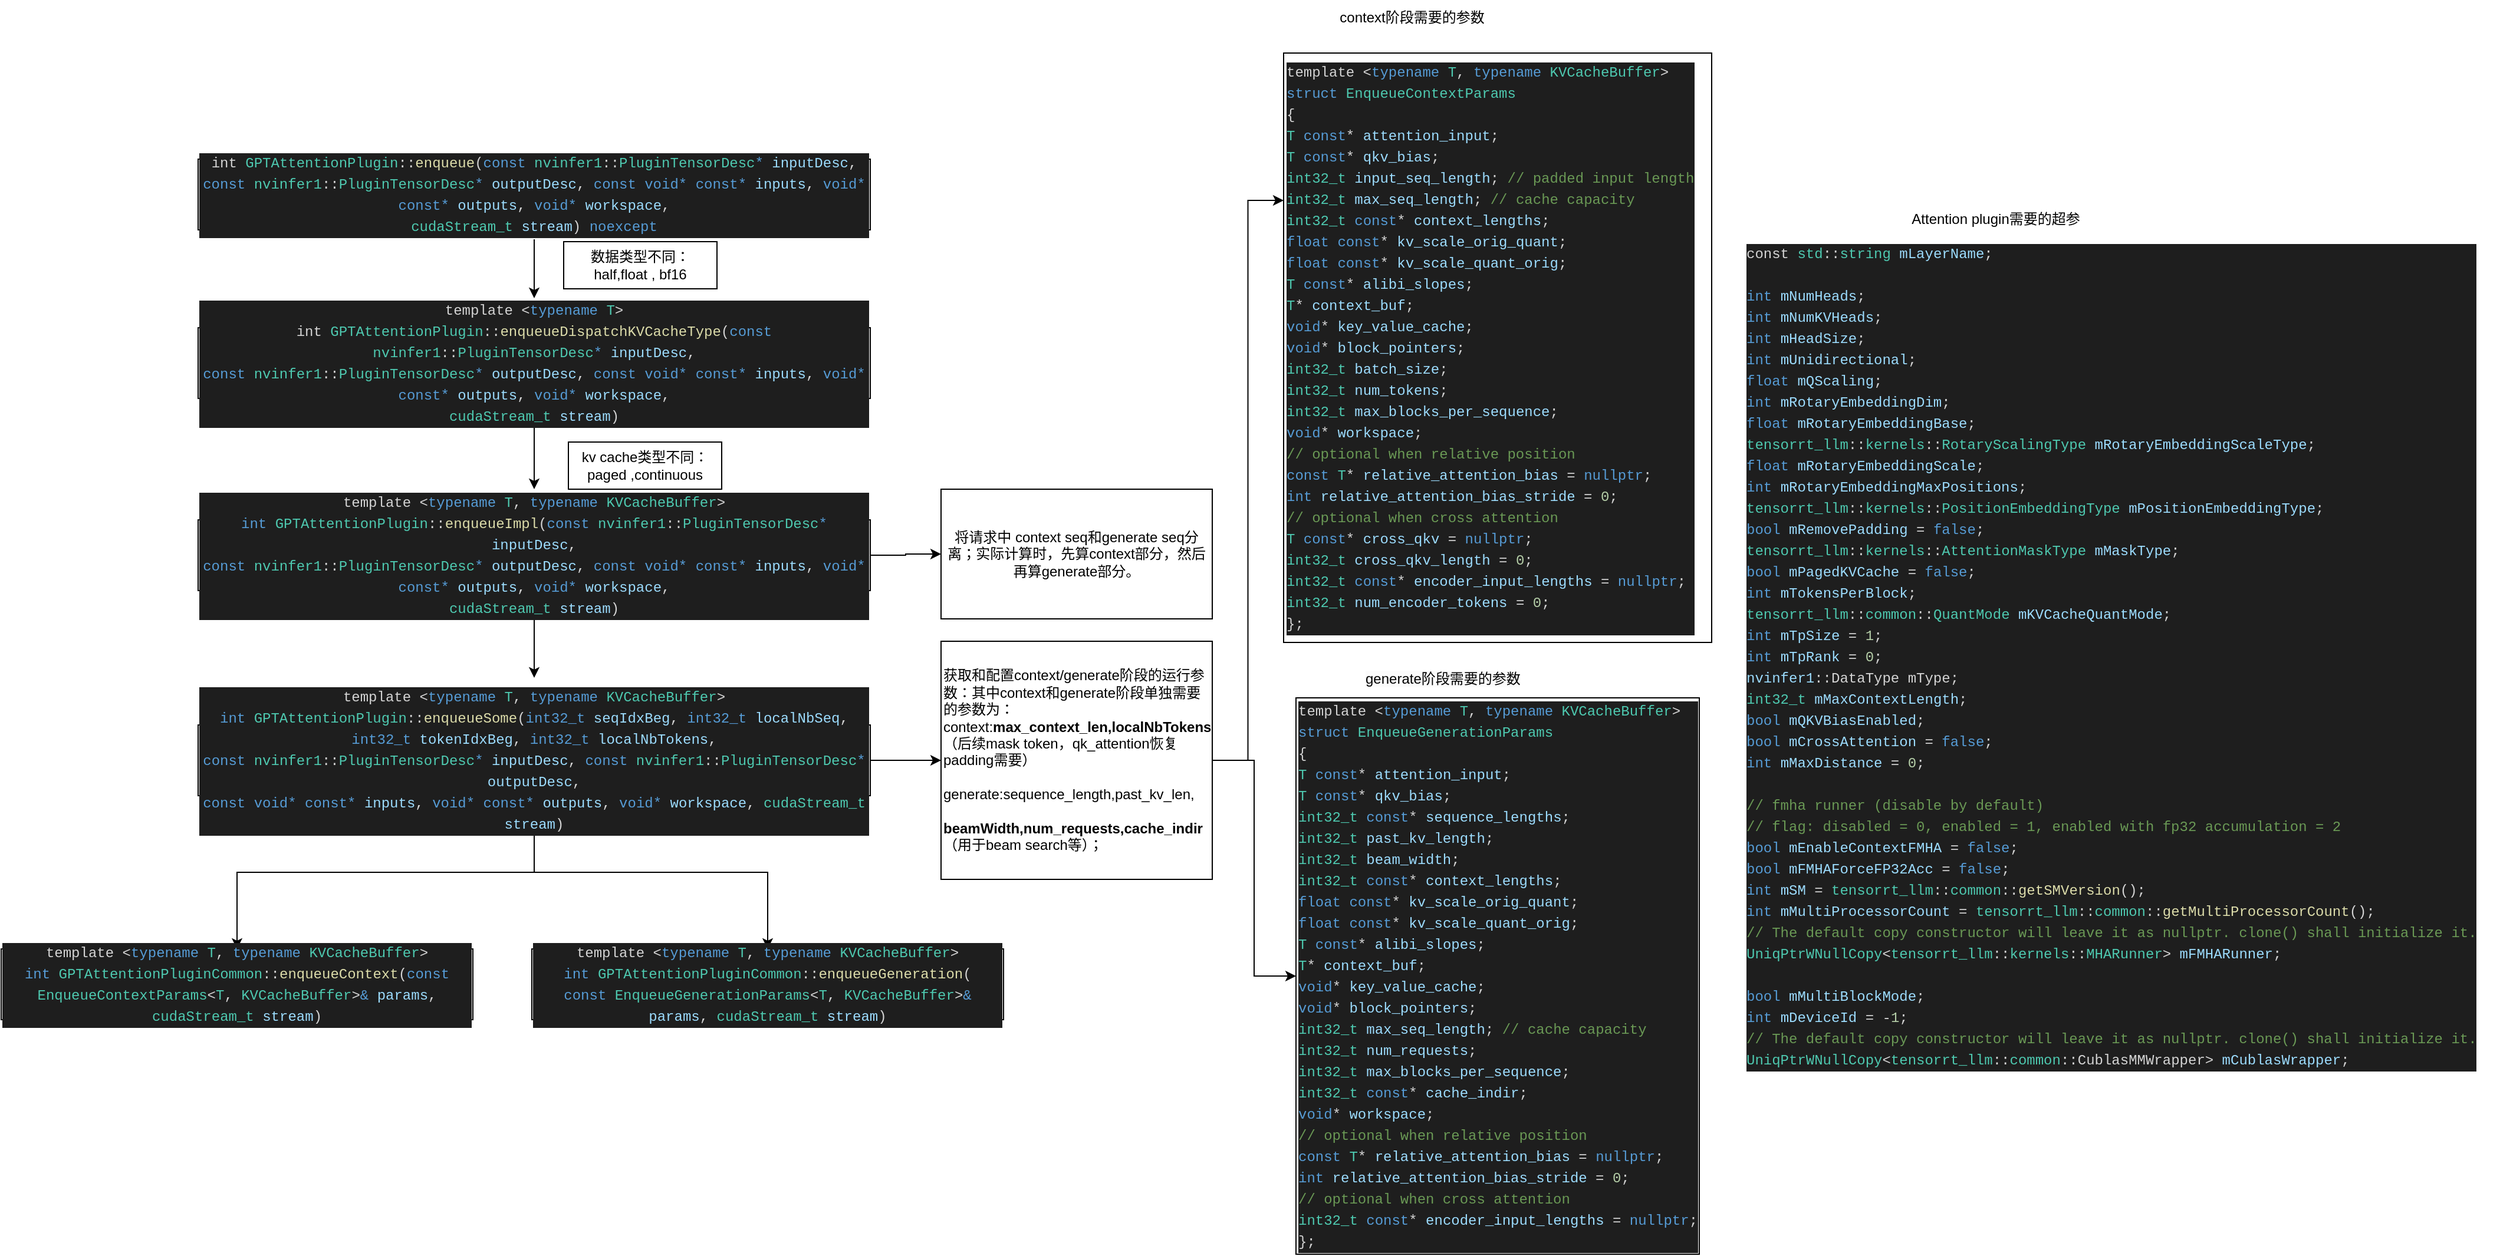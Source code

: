 <mxfile version="22.0.6" type="github" pages="2">
  <diagram name="整体流程和接口" id="F19jYF7iY7Yb21lojx2F">
    <mxGraphModel dx="2385" dy="3943" grid="1" gridSize="10" guides="1" tooltips="1" connect="1" arrows="1" fold="1" page="1" pageScale="1" pageWidth="827" pageHeight="1169" math="0" shadow="0">
      <root>
        <mxCell id="0" />
        <mxCell id="1" parent="0" />
        <mxCell id="IReOFWMfToj0j515MoHR-6" style="edgeStyle=orthogonalEdgeStyle;rounded=0;orthogonalLoop=1;jettySize=auto;html=1;exitX=0.5;exitY=1;exitDx=0;exitDy=0;" edge="1" parent="1">
          <mxGeometry relative="1" as="geometry">
            <mxPoint x="666" y="-2055" as="targetPoint" />
            <mxPoint x="666" y="-2105" as="sourcePoint" />
          </mxGeometry>
        </mxCell>
        <mxCell id="IReOFWMfToj0j515MoHR-3" value="&lt;div style=&quot;color: rgb(212, 212, 212); background-color: rgb(30, 30, 30); font-family: Menlo, Monaco, &amp;quot;Courier New&amp;quot;, monospace; line-height: 18px;&quot;&gt;&lt;div&gt;int &lt;span style=&quot;color: #4ec9b0;&quot;&gt;GPTAttentionPlugin&lt;/span&gt;::&lt;span style=&quot;color: #dcdcaa;&quot;&gt;enqueue&lt;/span&gt;(&lt;span style=&quot;color: #569cd6;&quot;&gt;const&lt;/span&gt; &lt;span style=&quot;color: #4ec9b0;&quot;&gt;nvinfer1&lt;/span&gt;::&lt;span style=&quot;color: #4ec9b0;&quot;&gt;PluginTensorDesc&lt;/span&gt;&lt;span style=&quot;color: #569cd6;&quot;&gt;*&lt;/span&gt; &lt;span style=&quot;color: #9cdcfe;&quot;&gt;inputDesc&lt;/span&gt;,&lt;/div&gt;&lt;div&gt;    &lt;span style=&quot;color: #569cd6;&quot;&gt;const&lt;/span&gt; &lt;span style=&quot;color: #4ec9b0;&quot;&gt;nvinfer1&lt;/span&gt;::&lt;span style=&quot;color: #4ec9b0;&quot;&gt;PluginTensorDesc&lt;/span&gt;&lt;span style=&quot;color: #569cd6;&quot;&gt;*&lt;/span&gt; &lt;span style=&quot;color: #9cdcfe;&quot;&gt;outputDesc&lt;/span&gt;, &lt;span style=&quot;color: #569cd6;&quot;&gt;const&lt;/span&gt; &lt;span style=&quot;color: #569cd6;&quot;&gt;void*&lt;/span&gt; &lt;span style=&quot;color: #569cd6;&quot;&gt;const*&lt;/span&gt; &lt;span style=&quot;color: #9cdcfe;&quot;&gt;inputs&lt;/span&gt;, &lt;span style=&quot;color: #569cd6;&quot;&gt;void*&lt;/span&gt; &lt;span style=&quot;color: #569cd6;&quot;&gt;const*&lt;/span&gt; &lt;span style=&quot;color: #9cdcfe;&quot;&gt;outputs&lt;/span&gt;, &lt;span style=&quot;color: #569cd6;&quot;&gt;void*&lt;/span&gt; &lt;span style=&quot;color: #9cdcfe;&quot;&gt;workspace&lt;/span&gt;,&lt;/div&gt;&lt;div&gt;    &lt;span style=&quot;color: #4ec9b0;&quot;&gt;cudaStream_t&lt;/span&gt; &lt;span style=&quot;color: #9cdcfe;&quot;&gt;stream&lt;/span&gt;) &lt;span style=&quot;color: #569cd6;&quot;&gt;noexcept&lt;/span&gt;&lt;/div&gt;&lt;/div&gt;" style="whiteSpace=wrap;html=1;" vertex="1" parent="1">
          <mxGeometry x="381" y="-2173" width="570" height="60" as="geometry" />
        </mxCell>
        <mxCell id="IReOFWMfToj0j515MoHR-11" style="edgeStyle=orthogonalEdgeStyle;rounded=0;orthogonalLoop=1;jettySize=auto;html=1;" edge="1" parent="1" source="IReOFWMfToj0j515MoHR-4">
          <mxGeometry relative="1" as="geometry">
            <mxPoint x="666" y="-1893" as="targetPoint" />
          </mxGeometry>
        </mxCell>
        <mxCell id="IReOFWMfToj0j515MoHR-4" value="&lt;div style=&quot;color: rgb(212, 212, 212); background-color: rgb(30, 30, 30); font-family: Menlo, Monaco, &amp;quot;Courier New&amp;quot;, monospace; line-height: 18px;&quot;&gt;&lt;div style=&quot;line-height: 18px;&quot;&gt;&lt;div&gt;&lt;div style=&quot;line-height: 18px;&quot;&gt;template &amp;lt;&lt;span style=&quot;color: #569cd6;&quot;&gt;typename&lt;/span&gt; &lt;span style=&quot;color: #4ec9b0;&quot;&gt;T&lt;/span&gt;&amp;gt;&lt;/div&gt;&lt;/div&gt;&lt;div&gt;int &lt;span style=&quot;color: #4ec9b0;&quot;&gt;GPTAttentionPlugin&lt;/span&gt;::&lt;span style=&quot;color: #dcdcaa;&quot;&gt;enqueueDispatchKVCacheType&lt;/span&gt;(&lt;span style=&quot;color: #569cd6;&quot;&gt;const&lt;/span&gt; &lt;span style=&quot;color: #4ec9b0;&quot;&gt;nvinfer1&lt;/span&gt;::&lt;span style=&quot;color: #4ec9b0;&quot;&gt;PluginTensorDesc&lt;/span&gt;&lt;span style=&quot;color: #569cd6;&quot;&gt;*&lt;/span&gt; &lt;span style=&quot;color: #9cdcfe;&quot;&gt;inputDesc&lt;/span&gt;,&lt;/div&gt;&lt;div&gt;    &lt;span style=&quot;color: #569cd6;&quot;&gt;const&lt;/span&gt; &lt;span style=&quot;color: #4ec9b0;&quot;&gt;nvinfer1&lt;/span&gt;::&lt;span style=&quot;color: #4ec9b0;&quot;&gt;PluginTensorDesc&lt;/span&gt;&lt;span style=&quot;color: #569cd6;&quot;&gt;*&lt;/span&gt; &lt;span style=&quot;color: #9cdcfe;&quot;&gt;outputDesc&lt;/span&gt;, &lt;span style=&quot;color: #569cd6;&quot;&gt;const&lt;/span&gt; &lt;span style=&quot;color: #569cd6;&quot;&gt;void*&lt;/span&gt; &lt;span style=&quot;color: #569cd6;&quot;&gt;const*&lt;/span&gt; &lt;span style=&quot;color: #9cdcfe;&quot;&gt;inputs&lt;/span&gt;, &lt;span style=&quot;color: #569cd6;&quot;&gt;void*&lt;/span&gt; &lt;span style=&quot;color: #569cd6;&quot;&gt;const*&lt;/span&gt; &lt;span style=&quot;color: #9cdcfe;&quot;&gt;outputs&lt;/span&gt;, &lt;span style=&quot;color: #569cd6;&quot;&gt;void*&lt;/span&gt; &lt;span style=&quot;color: #9cdcfe;&quot;&gt;workspace&lt;/span&gt;,&lt;/div&gt;&lt;div&gt;    &lt;span style=&quot;color: #4ec9b0;&quot;&gt;cudaStream_t&lt;/span&gt; &lt;span style=&quot;color: #9cdcfe;&quot;&gt;stream&lt;/span&gt;)&lt;/div&gt;&lt;/div&gt;&lt;/div&gt;" style="whiteSpace=wrap;html=1;" vertex="1" parent="1">
          <mxGeometry x="381" y="-2030" width="570" height="60" as="geometry" />
        </mxCell>
        <mxCell id="IReOFWMfToj0j515MoHR-7" value="数据类型不同：half,float , bf16" style="rounded=0;whiteSpace=wrap;html=1;" vertex="1" parent="1">
          <mxGeometry x="691" y="-2103" width="130" height="40" as="geometry" />
        </mxCell>
        <mxCell id="IReOFWMfToj0j515MoHR-13" style="edgeStyle=orthogonalEdgeStyle;rounded=0;orthogonalLoop=1;jettySize=auto;html=1;exitX=1;exitY=0.5;exitDx=0;exitDy=0;entryX=0;entryY=0.5;entryDx=0;entryDy=0;" edge="1" parent="1" source="IReOFWMfToj0j515MoHR-8" target="IReOFWMfToj0j515MoHR-12">
          <mxGeometry relative="1" as="geometry" />
        </mxCell>
        <mxCell id="IReOFWMfToj0j515MoHR-16" style="edgeStyle=orthogonalEdgeStyle;rounded=0;orthogonalLoop=1;jettySize=auto;html=1;" edge="1" parent="1" source="IReOFWMfToj0j515MoHR-8">
          <mxGeometry relative="1" as="geometry">
            <mxPoint x="666" y="-1733" as="targetPoint" />
          </mxGeometry>
        </mxCell>
        <mxCell id="IReOFWMfToj0j515MoHR-8" value="&lt;div style=&quot;color: rgb(212, 212, 212); background-color: rgb(30, 30, 30); font-family: Menlo, Monaco, &amp;quot;Courier New&amp;quot;, monospace; line-height: 18px;&quot;&gt;&lt;div style=&quot;line-height: 18px;&quot;&gt;&lt;div&gt;template &amp;lt;&lt;span style=&quot;color: #569cd6;&quot;&gt;typename&lt;/span&gt; &lt;span style=&quot;color: #4ec9b0;&quot;&gt;T&lt;/span&gt;, &lt;span style=&quot;color: #569cd6;&quot;&gt;typename&lt;/span&gt; &lt;span style=&quot;color: #4ec9b0;&quot;&gt;KVCacheBuffer&lt;/span&gt;&amp;gt;&lt;/div&gt;&lt;div&gt;&lt;span style=&quot;color: #569cd6;&quot;&gt;int&lt;/span&gt; &lt;span style=&quot;color: #4ec9b0;&quot;&gt;GPTAttentionPlugin&lt;/span&gt;::&lt;span style=&quot;color: #dcdcaa;&quot;&gt;enqueueImpl&lt;/span&gt;(&lt;span style=&quot;color: #569cd6;&quot;&gt;const&lt;/span&gt; &lt;span style=&quot;color: #4ec9b0;&quot;&gt;nvinfer1&lt;/span&gt;::&lt;span style=&quot;color: #4ec9b0;&quot;&gt;PluginTensorDesc&lt;/span&gt;&lt;span style=&quot;color: #569cd6;&quot;&gt;*&lt;/span&gt; &lt;span style=&quot;color: #9cdcfe;&quot;&gt;inputDesc&lt;/span&gt;,&lt;/div&gt;&lt;div&gt;    &lt;span style=&quot;color: #569cd6;&quot;&gt;const&lt;/span&gt; &lt;span style=&quot;color: #4ec9b0;&quot;&gt;nvinfer1&lt;/span&gt;::&lt;span style=&quot;color: #4ec9b0;&quot;&gt;PluginTensorDesc&lt;/span&gt;&lt;span style=&quot;color: #569cd6;&quot;&gt;*&lt;/span&gt; &lt;span style=&quot;color: #9cdcfe;&quot;&gt;outputDesc&lt;/span&gt;, &lt;span style=&quot;color: #569cd6;&quot;&gt;const&lt;/span&gt; &lt;span style=&quot;color: #569cd6;&quot;&gt;void*&lt;/span&gt; &lt;span style=&quot;color: #569cd6;&quot;&gt;const*&lt;/span&gt; &lt;span style=&quot;color: #9cdcfe;&quot;&gt;inputs&lt;/span&gt;, &lt;span style=&quot;color: #569cd6;&quot;&gt;void*&lt;/span&gt; &lt;span style=&quot;color: #569cd6;&quot;&gt;const*&lt;/span&gt; &lt;span style=&quot;color: #9cdcfe;&quot;&gt;outputs&lt;/span&gt;, &lt;span style=&quot;color: #569cd6;&quot;&gt;void*&lt;/span&gt; &lt;span style=&quot;color: #9cdcfe;&quot;&gt;workspace&lt;/span&gt;,&lt;/div&gt;&lt;div&gt;    &lt;span style=&quot;color: #4ec9b0;&quot;&gt;cudaStream_t&lt;/span&gt; &lt;span style=&quot;color: #9cdcfe;&quot;&gt;stream&lt;/span&gt;)&lt;/div&gt;&lt;/div&gt;&lt;/div&gt;" style="whiteSpace=wrap;html=1;" vertex="1" parent="1">
          <mxGeometry x="381" y="-1867" width="570" height="60" as="geometry" />
        </mxCell>
        <mxCell id="IReOFWMfToj0j515MoHR-10" value="kv cache类型不同：paged ,continuous" style="rounded=0;whiteSpace=wrap;html=1;" vertex="1" parent="1">
          <mxGeometry x="695" y="-1933" width="130" height="40" as="geometry" />
        </mxCell>
        <mxCell id="IReOFWMfToj0j515MoHR-12" value="将请求中 context seq和generate seq分离；实际计算时，先算context部分，然后再算generate部分。" style="whiteSpace=wrap;html=1;" vertex="1" parent="1">
          <mxGeometry x="1011" y="-1893" width="230" height="110" as="geometry" />
        </mxCell>
        <mxCell id="IReOFWMfToj0j515MoHR-18" style="edgeStyle=orthogonalEdgeStyle;rounded=0;orthogonalLoop=1;jettySize=auto;html=1;exitX=1;exitY=0.5;exitDx=0;exitDy=0;entryX=0;entryY=0.5;entryDx=0;entryDy=0;" edge="1" parent="1" source="IReOFWMfToj0j515MoHR-14" target="IReOFWMfToj0j515MoHR-17">
          <mxGeometry relative="1" as="geometry" />
        </mxCell>
        <mxCell id="IReOFWMfToj0j515MoHR-28" style="edgeStyle=orthogonalEdgeStyle;rounded=0;orthogonalLoop=1;jettySize=auto;html=1;entryX=0.5;entryY=0;entryDx=0;entryDy=0;" edge="1" parent="1" source="IReOFWMfToj0j515MoHR-14" target="IReOFWMfToj0j515MoHR-27">
          <mxGeometry relative="1" as="geometry" />
        </mxCell>
        <mxCell id="IReOFWMfToj0j515MoHR-29" style="edgeStyle=orthogonalEdgeStyle;rounded=0;orthogonalLoop=1;jettySize=auto;html=1;entryX=0.5;entryY=0;entryDx=0;entryDy=0;" edge="1" parent="1" source="IReOFWMfToj0j515MoHR-14" target="IReOFWMfToj0j515MoHR-24">
          <mxGeometry relative="1" as="geometry" />
        </mxCell>
        <mxCell id="IReOFWMfToj0j515MoHR-14" value="&lt;div style=&quot;color: rgb(212, 212, 212); background-color: rgb(30, 30, 30); font-family: Menlo, Monaco, &amp;quot;Courier New&amp;quot;, monospace; line-height: 18px;&quot;&gt;&lt;div style=&quot;line-height: 18px;&quot;&gt;&lt;div style=&quot;line-height: 18px;&quot;&gt;&lt;div&gt;template &amp;lt;&lt;span style=&quot;color: #569cd6;&quot;&gt;typename&lt;/span&gt; &lt;span style=&quot;color: #4ec9b0;&quot;&gt;T&lt;/span&gt;, &lt;span style=&quot;color: #569cd6;&quot;&gt;typename&lt;/span&gt; &lt;span style=&quot;color: #4ec9b0;&quot;&gt;KVCacheBuffer&lt;/span&gt;&amp;gt;&lt;/div&gt;&lt;div&gt;&lt;span style=&quot;color: #569cd6;&quot;&gt;int&lt;/span&gt; &lt;span style=&quot;color: #4ec9b0;&quot;&gt;GPTAttentionPlugin&lt;/span&gt;::&lt;span style=&quot;color: #dcdcaa;&quot;&gt;enqueueSome&lt;/span&gt;(&lt;span style=&quot;color: #569cd6;&quot;&gt;int32_t&lt;/span&gt; &lt;span style=&quot;color: #9cdcfe;&quot;&gt;seqIdxBeg&lt;/span&gt;, &lt;span style=&quot;color: #569cd6;&quot;&gt;int32_t&lt;/span&gt; &lt;span style=&quot;color: #9cdcfe;&quot;&gt;localNbSeq&lt;/span&gt;, &lt;span style=&quot;color: #569cd6;&quot;&gt;int32_t&lt;/span&gt; &lt;span style=&quot;color: #9cdcfe;&quot;&gt;tokenIdxBeg&lt;/span&gt;, &lt;span style=&quot;color: #569cd6;&quot;&gt;int32_t&lt;/span&gt; &lt;span style=&quot;color: #9cdcfe;&quot;&gt;localNbTokens&lt;/span&gt;,&lt;/div&gt;&lt;div&gt;    &lt;span style=&quot;color: #569cd6;&quot;&gt;const&lt;/span&gt; &lt;span style=&quot;color: #4ec9b0;&quot;&gt;nvinfer1&lt;/span&gt;::&lt;span style=&quot;color: #4ec9b0;&quot;&gt;PluginTensorDesc&lt;/span&gt;&lt;span style=&quot;color: #569cd6;&quot;&gt;*&lt;/span&gt; &lt;span style=&quot;color: #9cdcfe;&quot;&gt;inputDesc&lt;/span&gt;, &lt;span style=&quot;color: #569cd6;&quot;&gt;const&lt;/span&gt; &lt;span style=&quot;color: #4ec9b0;&quot;&gt;nvinfer1&lt;/span&gt;::&lt;span style=&quot;color: #4ec9b0;&quot;&gt;PluginTensorDesc&lt;/span&gt;&lt;span style=&quot;color: #569cd6;&quot;&gt;*&lt;/span&gt; &lt;span style=&quot;color: #9cdcfe;&quot;&gt;outputDesc&lt;/span&gt;,&lt;/div&gt;&lt;div&gt;    &lt;span style=&quot;color: #569cd6;&quot;&gt;const&lt;/span&gt; &lt;span style=&quot;color: #569cd6;&quot;&gt;void*&lt;/span&gt; &lt;span style=&quot;color: #569cd6;&quot;&gt;const*&lt;/span&gt; &lt;span style=&quot;color: #9cdcfe;&quot;&gt;inputs&lt;/span&gt;, &lt;span style=&quot;color: #569cd6;&quot;&gt;void*&lt;/span&gt; &lt;span style=&quot;color: #569cd6;&quot;&gt;const*&lt;/span&gt; &lt;span style=&quot;color: #9cdcfe;&quot;&gt;outputs&lt;/span&gt;, &lt;span style=&quot;color: #569cd6;&quot;&gt;void*&lt;/span&gt; &lt;span style=&quot;color: #9cdcfe;&quot;&gt;workspace&lt;/span&gt;, &lt;span style=&quot;color: #4ec9b0;&quot;&gt;cudaStream_t&lt;/span&gt; &lt;span style=&quot;color: #9cdcfe;&quot;&gt;stream&lt;/span&gt;)&lt;/div&gt;&lt;/div&gt;&lt;/div&gt;&lt;/div&gt;" style="whiteSpace=wrap;html=1;" vertex="1" parent="1">
          <mxGeometry x="381" y="-1693" width="570" height="60" as="geometry" />
        </mxCell>
        <mxCell id="IReOFWMfToj0j515MoHR-20" style="edgeStyle=orthogonalEdgeStyle;rounded=0;orthogonalLoop=1;jettySize=auto;html=1;exitX=1;exitY=0.5;exitDx=0;exitDy=0;entryX=0;entryY=0.25;entryDx=0;entryDy=0;" edge="1" parent="1" source="IReOFWMfToj0j515MoHR-17" target="IReOFWMfToj0j515MoHR-19">
          <mxGeometry relative="1" as="geometry" />
        </mxCell>
        <mxCell id="IReOFWMfToj0j515MoHR-22" style="edgeStyle=orthogonalEdgeStyle;rounded=0;orthogonalLoop=1;jettySize=auto;html=1;exitX=1;exitY=0.5;exitDx=0;exitDy=0;entryX=0;entryY=0.5;entryDx=0;entryDy=0;" edge="1" parent="1" source="IReOFWMfToj0j515MoHR-17" target="IReOFWMfToj0j515MoHR-21">
          <mxGeometry relative="1" as="geometry" />
        </mxCell>
        <mxCell id="IReOFWMfToj0j515MoHR-17" value="获取和配置context/generate阶段的运行参数：其中context和generate阶段单独需要的参数为：&lt;br&gt;context:&lt;b&gt;max_context_len,localNbTokens&lt;/b&gt;（后续mask token，qk_attention恢复padding需要）&lt;br&gt;&lt;br&gt;generate:sequence_length,past_kv_len,&lt;br&gt;&lt;br&gt;&lt;b&gt;beamWidth,num_requests,cache_indir&lt;/b&gt;&lt;span style=&quot;background-color: initial;&quot;&gt;（用于beam search等）；&lt;/span&gt;" style="whiteSpace=wrap;html=1;align=left;" vertex="1" parent="1">
          <mxGeometry x="1011" y="-1764" width="230" height="202" as="geometry" />
        </mxCell>
        <mxCell id="IReOFWMfToj0j515MoHR-21" value="&lt;div style=&quot;color: rgb(212, 212, 212); background-color: rgb(30, 30, 30); font-family: Menlo, Monaco, &amp;quot;Courier New&amp;quot;, monospace; line-height: 18px;&quot;&gt;&lt;div style=&quot;line-height: 18px;&quot;&gt;&lt;div&gt;template &amp;lt;&lt;span style=&quot;color: #569cd6;&quot;&gt;typename&lt;/span&gt; &lt;span style=&quot;color: #4ec9b0;&quot;&gt;T&lt;/span&gt;, &lt;span style=&quot;color: #569cd6;&quot;&gt;typename&lt;/span&gt; &lt;span style=&quot;color: #4ec9b0;&quot;&gt;KVCacheBuffer&lt;/span&gt;&amp;gt;&lt;/div&gt;&lt;div&gt;    &lt;span style=&quot;color: #569cd6;&quot;&gt;struct&lt;/span&gt; &lt;span style=&quot;color: #4ec9b0;&quot;&gt;EnqueueGenerationParams&lt;/span&gt;&lt;/div&gt;&lt;div&gt;    {&lt;/div&gt;&lt;div&gt;        &lt;span style=&quot;color: #4ec9b0;&quot;&gt;T&lt;/span&gt; &lt;span style=&quot;color: #569cd6;&quot;&gt;const&lt;/span&gt;* &lt;span style=&quot;color: #9cdcfe;&quot;&gt;attention_input&lt;/span&gt;;&lt;/div&gt;&lt;div&gt;        &lt;span style=&quot;color: #4ec9b0;&quot;&gt;T&lt;/span&gt; &lt;span style=&quot;color: #569cd6;&quot;&gt;const&lt;/span&gt;* &lt;span style=&quot;color: #9cdcfe;&quot;&gt;qkv_bias&lt;/span&gt;;&lt;/div&gt;&lt;div&gt;        &lt;span style=&quot;color: #4ec9b0;&quot;&gt;int32_t&lt;/span&gt; &lt;span style=&quot;color: #569cd6;&quot;&gt;const&lt;/span&gt;* &lt;span style=&quot;color: #9cdcfe;&quot;&gt;sequence_lengths&lt;/span&gt;;&lt;/div&gt;&lt;div&gt;        &lt;span style=&quot;color: #4ec9b0;&quot;&gt;int32_t&lt;/span&gt; &lt;span style=&quot;color: #9cdcfe;&quot;&gt;past_kv_length&lt;/span&gt;;&lt;/div&gt;&lt;div&gt;        &lt;span style=&quot;color: #4ec9b0;&quot;&gt;int32_t&lt;/span&gt; &lt;span style=&quot;color: #9cdcfe;&quot;&gt;beam_width&lt;/span&gt;;&lt;/div&gt;&lt;div&gt;        &lt;span style=&quot;color: #4ec9b0;&quot;&gt;int32_t&lt;/span&gt; &lt;span style=&quot;color: #569cd6;&quot;&gt;const&lt;/span&gt;* &lt;span style=&quot;color: #9cdcfe;&quot;&gt;context_lengths&lt;/span&gt;;&lt;/div&gt;&lt;div&gt;        &lt;span style=&quot;color: #569cd6;&quot;&gt;float&lt;/span&gt; &lt;span style=&quot;color: #569cd6;&quot;&gt;const&lt;/span&gt;* &lt;span style=&quot;color: #9cdcfe;&quot;&gt;kv_scale_orig_quant&lt;/span&gt;;&lt;/div&gt;&lt;div&gt;        &lt;span style=&quot;color: #569cd6;&quot;&gt;float&lt;/span&gt; &lt;span style=&quot;color: #569cd6;&quot;&gt;const&lt;/span&gt;* &lt;span style=&quot;color: #9cdcfe;&quot;&gt;kv_scale_quant_orig&lt;/span&gt;;&lt;/div&gt;&lt;div&gt;        &lt;span style=&quot;color: #4ec9b0;&quot;&gt;T&lt;/span&gt; &lt;span style=&quot;color: #569cd6;&quot;&gt;const&lt;/span&gt;* &lt;span style=&quot;color: #9cdcfe;&quot;&gt;alibi_slopes&lt;/span&gt;;&lt;/div&gt;&lt;div&gt;        &lt;span style=&quot;color: #4ec9b0;&quot;&gt;T&lt;/span&gt;* &lt;span style=&quot;color: #9cdcfe;&quot;&gt;context_buf&lt;/span&gt;;&lt;/div&gt;&lt;div&gt;        &lt;span style=&quot;color: #569cd6;&quot;&gt;void&lt;/span&gt;* &lt;span style=&quot;color: #9cdcfe;&quot;&gt;key_value_cache&lt;/span&gt;;&lt;/div&gt;&lt;div&gt;        &lt;span style=&quot;color: #569cd6;&quot;&gt;void&lt;/span&gt;* &lt;span style=&quot;color: #9cdcfe;&quot;&gt;block_pointers&lt;/span&gt;;&lt;/div&gt;&lt;div&gt;        &lt;span style=&quot;color: #4ec9b0;&quot;&gt;int32_t&lt;/span&gt; &lt;span style=&quot;color: #9cdcfe;&quot;&gt;max_seq_length&lt;/span&gt;;&lt;span style=&quot;color: #6a9955;&quot;&gt; // cache capacity&lt;/span&gt;&lt;/div&gt;&lt;div&gt;        &lt;span style=&quot;color: #4ec9b0;&quot;&gt;int32_t&lt;/span&gt; &lt;span style=&quot;color: #9cdcfe;&quot;&gt;num_requests&lt;/span&gt;;&lt;/div&gt;&lt;div&gt;        &lt;span style=&quot;color: #4ec9b0;&quot;&gt;int32_t&lt;/span&gt; &lt;span style=&quot;color: #9cdcfe;&quot;&gt;max_blocks_per_sequence&lt;/span&gt;;&lt;/div&gt;&lt;div&gt;        &lt;span style=&quot;color: #4ec9b0;&quot;&gt;int32_t&lt;/span&gt; &lt;span style=&quot;color: #569cd6;&quot;&gt;const&lt;/span&gt;* &lt;span style=&quot;color: #9cdcfe;&quot;&gt;cache_indir&lt;/span&gt;;&lt;/div&gt;&lt;div&gt;        &lt;span style=&quot;color: #569cd6;&quot;&gt;void&lt;/span&gt;* &lt;span style=&quot;color: #9cdcfe;&quot;&gt;workspace&lt;/span&gt;;&lt;/div&gt;&lt;div&gt;&lt;span style=&quot;color: #6a9955;&quot;&gt;        // optional when relative position&lt;/span&gt;&lt;/div&gt;&lt;div&gt;        &lt;span style=&quot;color: #569cd6;&quot;&gt;const&lt;/span&gt; &lt;span style=&quot;color: #4ec9b0;&quot;&gt;T&lt;/span&gt;* &lt;span style=&quot;color: #9cdcfe;&quot;&gt;relative_attention_bias&lt;/span&gt; = &lt;span style=&quot;color: #569cd6;&quot;&gt;nullptr&lt;/span&gt;;&lt;/div&gt;&lt;div&gt;        &lt;span style=&quot;color: #569cd6;&quot;&gt;int&lt;/span&gt; &lt;span style=&quot;color: #9cdcfe;&quot;&gt;relative_attention_bias_stride&lt;/span&gt; = &lt;span style=&quot;color: #b5cea8;&quot;&gt;0&lt;/span&gt;;&lt;/div&gt;&lt;div&gt;&lt;span style=&quot;color: #6a9955;&quot;&gt;        // optional when cross attention&lt;/span&gt;&lt;/div&gt;&lt;div&gt;        &lt;span style=&quot;color: #4ec9b0;&quot;&gt;int32_t&lt;/span&gt; &lt;span style=&quot;color: #569cd6;&quot;&gt;const&lt;/span&gt;* &lt;span style=&quot;color: #9cdcfe;&quot;&gt;encoder_input_lengths&lt;/span&gt; = &lt;span style=&quot;color: #569cd6;&quot;&gt;nullptr&lt;/span&gt;;&lt;/div&gt;&lt;div&gt;    };&lt;/div&gt;&lt;/div&gt;&lt;/div&gt;" style="whiteSpace=wrap;html=1;align=left;" vertex="1" parent="1">
          <mxGeometry x="1312" y="-1716" width="342" height="472" as="geometry" />
        </mxCell>
        <mxCell id="IReOFWMfToj0j515MoHR-24" value="&lt;div style=&quot;color: rgb(212, 212, 212); background-color: rgb(30, 30, 30); font-family: Menlo, Monaco, &amp;quot;Courier New&amp;quot;, monospace; line-height: 18px;&quot;&gt;&lt;div style=&quot;line-height: 18px;&quot;&gt;&lt;div&gt;template &amp;lt;&lt;span style=&quot;color: #569cd6;&quot;&gt;typename&lt;/span&gt; &lt;span style=&quot;color: #4ec9b0;&quot;&gt;T&lt;/span&gt;, &lt;span style=&quot;color: #569cd6;&quot;&gt;typename&lt;/span&gt; &lt;span style=&quot;color: #4ec9b0;&quot;&gt;KVCacheBuffer&lt;/span&gt;&amp;gt;&lt;/div&gt;&lt;div&gt;&lt;span style=&quot;color: #569cd6;&quot;&gt;int&lt;/span&gt; &lt;span style=&quot;color: #4ec9b0;&quot;&gt;GPTAttentionPluginCommon&lt;/span&gt;::&lt;span style=&quot;color: #dcdcaa;&quot;&gt;enqueueGeneration&lt;/span&gt;(&lt;/div&gt;&lt;div&gt;    &lt;span style=&quot;color: #569cd6;&quot;&gt;const&lt;/span&gt; &lt;span style=&quot;color: #4ec9b0;&quot;&gt;EnqueueGenerationParams&lt;/span&gt;&amp;lt;&lt;span style=&quot;color: #4ec9b0;&quot;&gt;T&lt;/span&gt;, &lt;span style=&quot;color: #4ec9b0;&quot;&gt;KVCacheBuffer&lt;/span&gt;&amp;gt;&lt;span style=&quot;color: #569cd6;&quot;&gt;&amp;amp;&lt;/span&gt; &lt;span style=&quot;color: #9cdcfe;&quot;&gt;params&lt;/span&gt;, &lt;span style=&quot;color: #4ec9b0;&quot;&gt;cudaStream_t&lt;/span&gt; &lt;span style=&quot;color: #9cdcfe;&quot;&gt;stream&lt;/span&gt;)&lt;/div&gt;&lt;/div&gt;&lt;/div&gt;" style="whiteSpace=wrap;html=1;" vertex="1" parent="1">
          <mxGeometry x="664" y="-1503" width="400" height="60" as="geometry" />
        </mxCell>
        <mxCell id="IReOFWMfToj0j515MoHR-27" value="&lt;div style=&quot;color: rgb(212, 212, 212); background-color: rgb(30, 30, 30); font-family: Menlo, Monaco, &amp;quot;Courier New&amp;quot;, monospace; line-height: 18px;&quot;&gt;&lt;div style=&quot;line-height: 18px;&quot;&gt;&lt;div style=&quot;line-height: 18px;&quot;&gt;&lt;div&gt;template &amp;lt;&lt;span style=&quot;color: #569cd6;&quot;&gt;typename&lt;/span&gt; &lt;span style=&quot;color: #4ec9b0;&quot;&gt;T&lt;/span&gt;, &lt;span style=&quot;color: #569cd6;&quot;&gt;typename&lt;/span&gt; &lt;span style=&quot;color: #4ec9b0;&quot;&gt;KVCacheBuffer&lt;/span&gt;&amp;gt;&lt;/div&gt;&lt;div&gt;&lt;span style=&quot;color: #569cd6;&quot;&gt;int&lt;/span&gt; &lt;span style=&quot;color: #4ec9b0;&quot;&gt;GPTAttentionPluginCommon&lt;/span&gt;::&lt;span style=&quot;color: #dcdcaa;&quot;&gt;enqueueContext&lt;/span&gt;(&lt;span style=&quot;color: #569cd6;&quot;&gt;const&lt;/span&gt; &lt;span style=&quot;color: #4ec9b0;&quot;&gt;EnqueueContextParams&lt;/span&gt;&amp;lt;&lt;span style=&quot;color: #4ec9b0;&quot;&gt;T&lt;/span&gt;, &lt;span style=&quot;color: #4ec9b0;&quot;&gt;KVCacheBuffer&lt;/span&gt;&amp;gt;&lt;span style=&quot;color: #569cd6;&quot;&gt;&amp;amp;&lt;/span&gt; &lt;span style=&quot;color: #9cdcfe;&quot;&gt;params&lt;/span&gt;, &lt;span style=&quot;color: #4ec9b0;&quot;&gt;cudaStream_t&lt;/span&gt; &lt;span style=&quot;color: #9cdcfe;&quot;&gt;stream&lt;/span&gt;)&lt;/div&gt;&lt;/div&gt;&lt;/div&gt;&lt;/div&gt;" style="whiteSpace=wrap;html=1;" vertex="1" parent="1">
          <mxGeometry x="214" y="-1503" width="400" height="60" as="geometry" />
        </mxCell>
        <mxCell id="IReOFWMfToj0j515MoHR-38" value="" style="group" vertex="1" connectable="0" parent="1">
          <mxGeometry x="1301.5" y="-2308" width="1030.5" height="916.5" as="geometry" />
        </mxCell>
        <mxCell id="IReOFWMfToj0j515MoHR-19" value="&lt;div style=&quot;color: rgb(212, 212, 212); background-color: rgb(30, 30, 30); font-family: Menlo, Monaco, &amp;quot;Courier New&amp;quot;, monospace; line-height: 18px;&quot;&gt;&lt;div style=&quot;line-height: 18px;&quot;&gt;&lt;div style=&quot;line-height: 18px;&quot;&gt;&lt;div&gt; template &amp;lt;&lt;span style=&quot;color: #569cd6;&quot;&gt;typename&lt;/span&gt; &lt;span style=&quot;color: #4ec9b0;&quot;&gt;T&lt;/span&gt;, &lt;span style=&quot;color: #569cd6;&quot;&gt;typename&lt;/span&gt; &lt;span style=&quot;color: #4ec9b0;&quot;&gt;KVCacheBuffer&lt;/span&gt;&amp;gt;&lt;/div&gt;&lt;div&gt;    &lt;span style=&quot;color: #569cd6;&quot;&gt;struct&lt;/span&gt; &lt;span style=&quot;color: #4ec9b0;&quot;&gt;EnqueueContextParams&lt;/span&gt;&lt;/div&gt;&lt;div&gt;    {&lt;/div&gt;&lt;div&gt;        &lt;span style=&quot;color: #4ec9b0;&quot;&gt;T&lt;/span&gt; &lt;span style=&quot;color: #569cd6;&quot;&gt;const&lt;/span&gt;* &lt;span style=&quot;color: #9cdcfe;&quot;&gt;attention_input&lt;/span&gt;;&lt;/div&gt;&lt;div&gt;        &lt;span style=&quot;color: #4ec9b0;&quot;&gt;T&lt;/span&gt; &lt;span style=&quot;color: #569cd6;&quot;&gt;const&lt;/span&gt;* &lt;span style=&quot;color: #9cdcfe;&quot;&gt;qkv_bias&lt;/span&gt;;&lt;/div&gt;&lt;div&gt;        &lt;span style=&quot;color: #4ec9b0;&quot;&gt;int32_t&lt;/span&gt; &lt;span style=&quot;color: #9cdcfe;&quot;&gt;input_seq_length&lt;/span&gt;;&lt;span style=&quot;color: #6a9955;&quot;&gt; // padded input length&lt;/span&gt;&lt;/div&gt;&lt;div&gt;        &lt;span style=&quot;color: #4ec9b0;&quot;&gt;int32_t&lt;/span&gt; &lt;span style=&quot;color: #9cdcfe;&quot;&gt;max_seq_length&lt;/span&gt;;&lt;span style=&quot;color: #6a9955;&quot;&gt;   // cache capacity&lt;/span&gt;&lt;/div&gt;&lt;div&gt;        &lt;span style=&quot;color: #4ec9b0;&quot;&gt;int32_t&lt;/span&gt; &lt;span style=&quot;color: #569cd6;&quot;&gt;const&lt;/span&gt;* &lt;span style=&quot;color: #9cdcfe;&quot;&gt;context_lengths&lt;/span&gt;;&lt;/div&gt;&lt;div&gt;        &lt;span style=&quot;color: #569cd6;&quot;&gt;float&lt;/span&gt; &lt;span style=&quot;color: #569cd6;&quot;&gt;const&lt;/span&gt;* &lt;span style=&quot;color: #9cdcfe;&quot;&gt;kv_scale_orig_quant&lt;/span&gt;;&lt;/div&gt;&lt;div&gt;        &lt;span style=&quot;color: #569cd6;&quot;&gt;float&lt;/span&gt; &lt;span style=&quot;color: #569cd6;&quot;&gt;const&lt;/span&gt;* &lt;span style=&quot;color: #9cdcfe;&quot;&gt;kv_scale_quant_orig&lt;/span&gt;;&lt;/div&gt;&lt;div&gt;        &lt;span style=&quot;color: #4ec9b0;&quot;&gt;T&lt;/span&gt; &lt;span style=&quot;color: #569cd6;&quot;&gt;const&lt;/span&gt;* &lt;span style=&quot;color: #9cdcfe;&quot;&gt;alibi_slopes&lt;/span&gt;;&lt;/div&gt;&lt;div&gt;        &lt;span style=&quot;color: #4ec9b0;&quot;&gt;T&lt;/span&gt;* &lt;span style=&quot;color: #9cdcfe;&quot;&gt;context_buf&lt;/span&gt;;&lt;/div&gt;&lt;div&gt;        &lt;span style=&quot;color: #569cd6;&quot;&gt;void&lt;/span&gt;* &lt;span style=&quot;color: #9cdcfe;&quot;&gt;key_value_cache&lt;/span&gt;;&lt;/div&gt;&lt;div&gt;        &lt;span style=&quot;color: #569cd6;&quot;&gt;void&lt;/span&gt;* &lt;span style=&quot;color: #9cdcfe;&quot;&gt;block_pointers&lt;/span&gt;;&lt;/div&gt;&lt;div&gt;        &lt;span style=&quot;color: #4ec9b0;&quot;&gt;int32_t&lt;/span&gt; &lt;span style=&quot;color: #9cdcfe;&quot;&gt;batch_size&lt;/span&gt;;&lt;/div&gt;&lt;div&gt;        &lt;span style=&quot;color: #4ec9b0;&quot;&gt;int32_t&lt;/span&gt; &lt;span style=&quot;color: #9cdcfe;&quot;&gt;num_tokens&lt;/span&gt;;&lt;/div&gt;&lt;div&gt;        &lt;span style=&quot;color: #4ec9b0;&quot;&gt;int32_t&lt;/span&gt; &lt;span style=&quot;color: #9cdcfe;&quot;&gt;max_blocks_per_sequence&lt;/span&gt;;&lt;/div&gt;&lt;div&gt;        &lt;span style=&quot;color: #569cd6;&quot;&gt;void&lt;/span&gt;* &lt;span style=&quot;color: #9cdcfe;&quot;&gt;workspace&lt;/span&gt;;&lt;/div&gt;&lt;div&gt;&lt;span style=&quot;color: #6a9955;&quot;&gt;        // optional when relative position&lt;/span&gt;&lt;/div&gt;&lt;div&gt;        &lt;span style=&quot;color: #569cd6;&quot;&gt;const&lt;/span&gt; &lt;span style=&quot;color: #4ec9b0;&quot;&gt;T&lt;/span&gt;* &lt;span style=&quot;color: #9cdcfe;&quot;&gt;relative_attention_bias&lt;/span&gt; = &lt;span style=&quot;color: #569cd6;&quot;&gt;nullptr&lt;/span&gt;;&lt;/div&gt;&lt;div&gt;        &lt;span style=&quot;color: #569cd6;&quot;&gt;int&lt;/span&gt; &lt;span style=&quot;color: #9cdcfe;&quot;&gt;relative_attention_bias_stride&lt;/span&gt; = &lt;span style=&quot;color: #b5cea8;&quot;&gt;0&lt;/span&gt;;&lt;/div&gt;&lt;div&gt;&lt;span style=&quot;color: #6a9955;&quot;&gt;        // optional when cross attention&lt;/span&gt;&lt;/div&gt;&lt;div&gt;        &lt;span style=&quot;color: #4ec9b0;&quot;&gt;T&lt;/span&gt; &lt;span style=&quot;color: #569cd6;&quot;&gt;const&lt;/span&gt;* &lt;span style=&quot;color: #9cdcfe;&quot;&gt;cross_qkv&lt;/span&gt; = &lt;span style=&quot;color: #569cd6;&quot;&gt;nullptr&lt;/span&gt;;&lt;/div&gt;&lt;div&gt;        &lt;span style=&quot;color: #4ec9b0;&quot;&gt;int32_t&lt;/span&gt; &lt;span style=&quot;color: #9cdcfe;&quot;&gt;cross_qkv_length&lt;/span&gt; = &lt;span style=&quot;color: #b5cea8;&quot;&gt;0&lt;/span&gt;;&lt;/div&gt;&lt;div&gt;        &lt;span style=&quot;color: #4ec9b0;&quot;&gt;int32_t&lt;/span&gt; &lt;span style=&quot;color: #569cd6;&quot;&gt;const&lt;/span&gt;* &lt;span style=&quot;color: #9cdcfe;&quot;&gt;encoder_input_lengths&lt;/span&gt; = &lt;span style=&quot;color: #569cd6;&quot;&gt;nullptr&lt;/span&gt;;&lt;/div&gt;&lt;div&gt;        &lt;span style=&quot;color: #4ec9b0;&quot;&gt;int32_t&lt;/span&gt; &lt;span style=&quot;color: #9cdcfe;&quot;&gt;num_encoder_tokens&lt;/span&gt; = &lt;span style=&quot;color: #b5cea8;&quot;&gt;0&lt;/span&gt;;&lt;/div&gt;&lt;div&gt;    };&lt;/div&gt;&lt;/div&gt;&lt;/div&gt;&lt;/div&gt;" style="whiteSpace=wrap;html=1;align=left;" vertex="1" parent="IReOFWMfToj0j515MoHR-38">
          <mxGeometry y="45" width="363" height="500" as="geometry" />
        </mxCell>
        <mxCell id="IReOFWMfToj0j515MoHR-33" value="context阶段需要的参数" style="text;html=1;align=center;verticalAlign=middle;resizable=0;points=[];autosize=1;strokeColor=none;fillColor=none;" vertex="1" parent="IReOFWMfToj0j515MoHR-38">
          <mxGeometry x="33.5" width="150" height="30" as="geometry" />
        </mxCell>
        <mxCell id="IReOFWMfToj0j515MoHR-34" value="" style="group" vertex="1" connectable="0" parent="IReOFWMfToj0j515MoHR-38">
          <mxGeometry x="390.5" y="170.5" width="640" height="746" as="geometry" />
        </mxCell>
        <mxCell id="IReOFWMfToj0j515MoHR-31" value="&lt;div style=&quot;color: rgb(212, 212, 212); background-color: rgb(30, 30, 30); font-family: Menlo, Monaco, &amp;quot;Courier New&amp;quot;, monospace; line-height: 18px;&quot;&gt;&lt;div&gt;const &lt;span style=&quot;color: #4ec9b0;&quot;&gt;std&lt;/span&gt;::&lt;span style=&quot;color: #4ec9b0;&quot;&gt;string&lt;/span&gt; &lt;span style=&quot;color: #9cdcfe;&quot;&gt;mLayerName&lt;/span&gt;;&lt;/div&gt;&lt;br&gt;&lt;div&gt;    &lt;span style=&quot;color: #569cd6;&quot;&gt;int&lt;/span&gt; &lt;span style=&quot;color: #9cdcfe;&quot;&gt;mNumHeads&lt;/span&gt;;&lt;/div&gt;&lt;div&gt;    &lt;span style=&quot;color: #569cd6;&quot;&gt;int&lt;/span&gt; &lt;span style=&quot;color: #9cdcfe;&quot;&gt;mNumKVHeads&lt;/span&gt;;&lt;/div&gt;&lt;div&gt;    &lt;span style=&quot;color: #569cd6;&quot;&gt;int&lt;/span&gt; &lt;span style=&quot;color: #9cdcfe;&quot;&gt;mHeadSize&lt;/span&gt;;&lt;/div&gt;&lt;div&gt;    &lt;span style=&quot;color: #569cd6;&quot;&gt;int&lt;/span&gt; &lt;span style=&quot;color: #9cdcfe;&quot;&gt;mUnidirectional&lt;/span&gt;;&lt;/div&gt;&lt;div&gt;    &lt;span style=&quot;color: #569cd6;&quot;&gt;float&lt;/span&gt; &lt;span style=&quot;color: #9cdcfe;&quot;&gt;mQScaling&lt;/span&gt;;&lt;/div&gt;&lt;div&gt;    &lt;span style=&quot;color: #569cd6;&quot;&gt;int&lt;/span&gt; &lt;span style=&quot;color: #9cdcfe;&quot;&gt;mRotaryEmbeddingDim&lt;/span&gt;;&lt;/div&gt;&lt;div&gt;    &lt;span style=&quot;color: #569cd6;&quot;&gt;float&lt;/span&gt; &lt;span style=&quot;color: #9cdcfe;&quot;&gt;mRotaryEmbeddingBase&lt;/span&gt;;&lt;/div&gt;&lt;div&gt;    &lt;span style=&quot;color: #4ec9b0;&quot;&gt;tensorrt_llm&lt;/span&gt;::&lt;span style=&quot;color: #4ec9b0;&quot;&gt;kernels&lt;/span&gt;::&lt;span style=&quot;color: #4ec9b0;&quot;&gt;RotaryScalingType&lt;/span&gt; &lt;span style=&quot;color: #9cdcfe;&quot;&gt;mRotaryEmbeddingScaleType&lt;/span&gt;;&lt;/div&gt;&lt;div&gt;    &lt;span style=&quot;color: #569cd6;&quot;&gt;float&lt;/span&gt; &lt;span style=&quot;color: #9cdcfe;&quot;&gt;mRotaryEmbeddingScale&lt;/span&gt;;&lt;/div&gt;&lt;div&gt;    &lt;span style=&quot;color: #569cd6;&quot;&gt;int&lt;/span&gt; &lt;span style=&quot;color: #9cdcfe;&quot;&gt;mRotaryEmbeddingMaxPositions&lt;/span&gt;;&lt;/div&gt;&lt;div&gt;    &lt;span style=&quot;color: #4ec9b0;&quot;&gt;tensorrt_llm&lt;/span&gt;::&lt;span style=&quot;color: #4ec9b0;&quot;&gt;kernels&lt;/span&gt;::&lt;span style=&quot;color: #4ec9b0;&quot;&gt;PositionEmbeddingType&lt;/span&gt; &lt;span style=&quot;color: #9cdcfe;&quot;&gt;mPositionEmbeddingType&lt;/span&gt;;&lt;/div&gt;&lt;div&gt;    &lt;span style=&quot;color: #569cd6;&quot;&gt;bool&lt;/span&gt; &lt;span style=&quot;color: #9cdcfe;&quot;&gt;mRemovePadding&lt;/span&gt; = &lt;span style=&quot;color: #569cd6;&quot;&gt;false&lt;/span&gt;;&lt;/div&gt;&lt;div&gt;    &lt;span style=&quot;color: #4ec9b0;&quot;&gt;tensorrt_llm&lt;/span&gt;::&lt;span style=&quot;color: #4ec9b0;&quot;&gt;kernels&lt;/span&gt;::&lt;span style=&quot;color: #4ec9b0;&quot;&gt;AttentionMaskType&lt;/span&gt; &lt;span style=&quot;color: #9cdcfe;&quot;&gt;mMaskType&lt;/span&gt;;&lt;/div&gt;&lt;div&gt;    &lt;span style=&quot;color: #569cd6;&quot;&gt;bool&lt;/span&gt; &lt;span style=&quot;color: #9cdcfe;&quot;&gt;mPagedKVCache&lt;/span&gt; = &lt;span style=&quot;color: #569cd6;&quot;&gt;false&lt;/span&gt;;&lt;/div&gt;&lt;div&gt;    &lt;span style=&quot;color: #569cd6;&quot;&gt;int&lt;/span&gt; &lt;span style=&quot;color: #9cdcfe;&quot;&gt;mTokensPerBlock&lt;/span&gt;;&lt;/div&gt;&lt;div&gt;    &lt;span style=&quot;color: #4ec9b0;&quot;&gt;tensorrt_llm&lt;/span&gt;::&lt;span style=&quot;color: #4ec9b0;&quot;&gt;common&lt;/span&gt;::&lt;span style=&quot;color: #4ec9b0;&quot;&gt;QuantMode&lt;/span&gt; &lt;span style=&quot;color: #9cdcfe;&quot;&gt;mKVCacheQuantMode&lt;/span&gt;;&lt;/div&gt;&lt;div&gt;    &lt;span style=&quot;color: #569cd6;&quot;&gt;int&lt;/span&gt; &lt;span style=&quot;color: #9cdcfe;&quot;&gt;mTpSize&lt;/span&gt; = &lt;span style=&quot;color: #b5cea8;&quot;&gt;1&lt;/span&gt;;&lt;/div&gt;&lt;div&gt;    &lt;span style=&quot;color: #569cd6;&quot;&gt;int&lt;/span&gt; &lt;span style=&quot;color: #9cdcfe;&quot;&gt;mTpRank&lt;/span&gt; = &lt;span style=&quot;color: #b5cea8;&quot;&gt;0&lt;/span&gt;;&lt;/div&gt;&lt;div&gt;    &lt;span style=&quot;color: #9cdcfe;&quot;&gt;nvinfer1&lt;/span&gt;::DataType mType;&lt;/div&gt;&lt;div&gt;    &lt;span style=&quot;color: #4ec9b0;&quot;&gt;int32_t&lt;/span&gt; &lt;span style=&quot;color: #9cdcfe;&quot;&gt;mMaxContextLength&lt;/span&gt;;&lt;/div&gt;&lt;div&gt;    &lt;span style=&quot;color: #569cd6;&quot;&gt;bool&lt;/span&gt; &lt;span style=&quot;color: #9cdcfe;&quot;&gt;mQKVBiasEnabled&lt;/span&gt;;&lt;/div&gt;&lt;div&gt;    &lt;span style=&quot;color: #569cd6;&quot;&gt;bool&lt;/span&gt; &lt;span style=&quot;color: #9cdcfe;&quot;&gt;mCrossAttention&lt;/span&gt; = &lt;span style=&quot;color: #569cd6;&quot;&gt;false&lt;/span&gt;;&lt;/div&gt;&lt;div&gt;    &lt;span style=&quot;color: #569cd6;&quot;&gt;int&lt;/span&gt; &lt;span style=&quot;color: #9cdcfe;&quot;&gt;mMaxDistance&lt;/span&gt; = &lt;span style=&quot;color: #b5cea8;&quot;&gt;0&lt;/span&gt;;&lt;/div&gt;&lt;br&gt;&lt;div&gt;&lt;span style=&quot;color: #6a9955;&quot;&gt;    // fmha runner (disable by default)&lt;/span&gt;&lt;/div&gt;&lt;div&gt;&lt;span style=&quot;color: #6a9955;&quot;&gt;    // flag: disabled = 0, enabled = 1, enabled with fp32 accumulation = 2&lt;/span&gt;&lt;/div&gt;&lt;div&gt;    &lt;span style=&quot;color: #569cd6;&quot;&gt;bool&lt;/span&gt; &lt;span style=&quot;color: #9cdcfe;&quot;&gt;mEnableContextFMHA&lt;/span&gt; = &lt;span style=&quot;color: #569cd6;&quot;&gt;false&lt;/span&gt;;&lt;/div&gt;&lt;div&gt;    &lt;span style=&quot;color: #569cd6;&quot;&gt;bool&lt;/span&gt; &lt;span style=&quot;color: #9cdcfe;&quot;&gt;mFMHAForceFP32Acc&lt;/span&gt; = &lt;span style=&quot;color: #569cd6;&quot;&gt;false&lt;/span&gt;;&lt;/div&gt;&lt;div&gt;    &lt;span style=&quot;color: #569cd6;&quot;&gt;int&lt;/span&gt; &lt;span style=&quot;color: #9cdcfe;&quot;&gt;mSM&lt;/span&gt; = &lt;span style=&quot;color: #4ec9b0;&quot;&gt;tensorrt_llm&lt;/span&gt;::&lt;span style=&quot;color: #4ec9b0;&quot;&gt;common&lt;/span&gt;::&lt;span style=&quot;color: #dcdcaa;&quot;&gt;getSMVersion&lt;/span&gt;();&lt;/div&gt;&lt;div&gt;    &lt;span style=&quot;color: #569cd6;&quot;&gt;int&lt;/span&gt; &lt;span style=&quot;color: #9cdcfe;&quot;&gt;mMultiProcessorCount&lt;/span&gt; = &lt;span style=&quot;color: #4ec9b0;&quot;&gt;tensorrt_llm&lt;/span&gt;::&lt;span style=&quot;color: #4ec9b0;&quot;&gt;common&lt;/span&gt;::&lt;span style=&quot;color: #dcdcaa;&quot;&gt;getMultiProcessorCount&lt;/span&gt;();&lt;/div&gt;&lt;div&gt;&lt;span style=&quot;color: #6a9955;&quot;&gt;    // The default copy constructor will leave it as nullptr. clone() shall initialize it.&lt;/span&gt;&lt;/div&gt;&lt;div&gt;    &lt;span style=&quot;color: #4ec9b0;&quot;&gt;UniqPtrWNullCopy&lt;/span&gt;&amp;lt;&lt;span style=&quot;color: #4ec9b0;&quot;&gt;tensorrt_llm&lt;/span&gt;::&lt;span style=&quot;color: #4ec9b0;&quot;&gt;kernels&lt;/span&gt;::&lt;span style=&quot;color: #4ec9b0;&quot;&gt;MHARunner&lt;/span&gt;&amp;gt; &lt;span style=&quot;color: #9cdcfe;&quot;&gt;mFMHARunner&lt;/span&gt;;&lt;/div&gt;&lt;br&gt;&lt;div&gt;    &lt;span style=&quot;color: #569cd6;&quot;&gt;bool&lt;/span&gt; &lt;span style=&quot;color: #9cdcfe;&quot;&gt;mMultiBlockMode&lt;/span&gt;;&lt;/div&gt;&lt;div&gt;    &lt;span style=&quot;color: #569cd6;&quot;&gt;int&lt;/span&gt; &lt;span style=&quot;color: #9cdcfe;&quot;&gt;mDeviceId&lt;/span&gt; = -&lt;span style=&quot;color: #b5cea8;&quot;&gt;1&lt;/span&gt;;&lt;/div&gt;&lt;div&gt;&lt;span style=&quot;color: #6a9955;&quot;&gt;    // The default copy constructor will leave it as nullptr. clone() shall initialize it.&lt;/span&gt;&lt;/div&gt;&lt;div&gt;    &lt;span style=&quot;color: #4ec9b0;&quot;&gt;UniqPtrWNullCopy&lt;/span&gt;&amp;lt;&lt;span style=&quot;color: #4ec9b0;&quot;&gt;tensorrt_llm&lt;/span&gt;::&lt;span style=&quot;color: #4ec9b0;&quot;&gt;common&lt;/span&gt;::CublasMMWrapper&amp;gt; &lt;span style=&quot;color: #9cdcfe;&quot;&gt;mCublasWrapper&lt;/span&gt;;&lt;/div&gt;&lt;/div&gt;" style="text;html=1;align=left;verticalAlign=middle;resizable=1;points=[];autosize=1;strokeColor=none;fillColor=none;movable=1;rotatable=1;deletable=1;editable=1;locked=0;connectable=1;" vertex="1" parent="IReOFWMfToj0j515MoHR-34">
          <mxGeometry y="26" width="640" height="720" as="geometry" />
        </mxCell>
        <mxCell id="IReOFWMfToj0j515MoHR-32" value="Attention plugin需要的超参" style="text;html=1;align=center;verticalAlign=middle;resizable=0;points=[];autosize=1;strokeColor=none;fillColor=none;" vertex="1" parent="IReOFWMfToj0j515MoHR-34">
          <mxGeometry x="128" width="170" height="30" as="geometry" />
        </mxCell>
        <mxCell id="IReOFWMfToj0j515MoHR-37" value="&lt;span style=&quot;color: rgb(0, 0, 0); font-family: Helvetica; font-size: 12px; font-style: normal; font-variant-ligatures: normal; font-variant-caps: normal; font-weight: 400; letter-spacing: normal; orphans: 2; text-align: center; text-indent: 0px; text-transform: none; widows: 2; word-spacing: 0px; -webkit-text-stroke-width: 0px; background-color: rgb(251, 251, 251); text-decoration-thickness: initial; text-decoration-style: initial; text-decoration-color: initial; float: none; display: inline !important;&quot;&gt;generate阶段需要的参数&lt;/span&gt;" style="text;whiteSpace=wrap;html=1;" vertex="1" parent="IReOFWMfToj0j515MoHR-38">
          <mxGeometry x="67.5" y="562" width="160" height="40" as="geometry" />
        </mxCell>
      </root>
    </mxGraphModel>
  </diagram>
  <diagram id="3AOHT4idXK7LMB7zMqHb" name="enqueueContext">
    <mxGraphModel dx="1060" dy="713" grid="1" gridSize="10" guides="1" tooltips="1" connect="1" arrows="1" fold="1" page="1" pageScale="1" pageWidth="827" pageHeight="1169" math="0" shadow="0">
      <root>
        <mxCell id="0" />
        <mxCell id="1" parent="0" />
      </root>
    </mxGraphModel>
  </diagram>
</mxfile>
